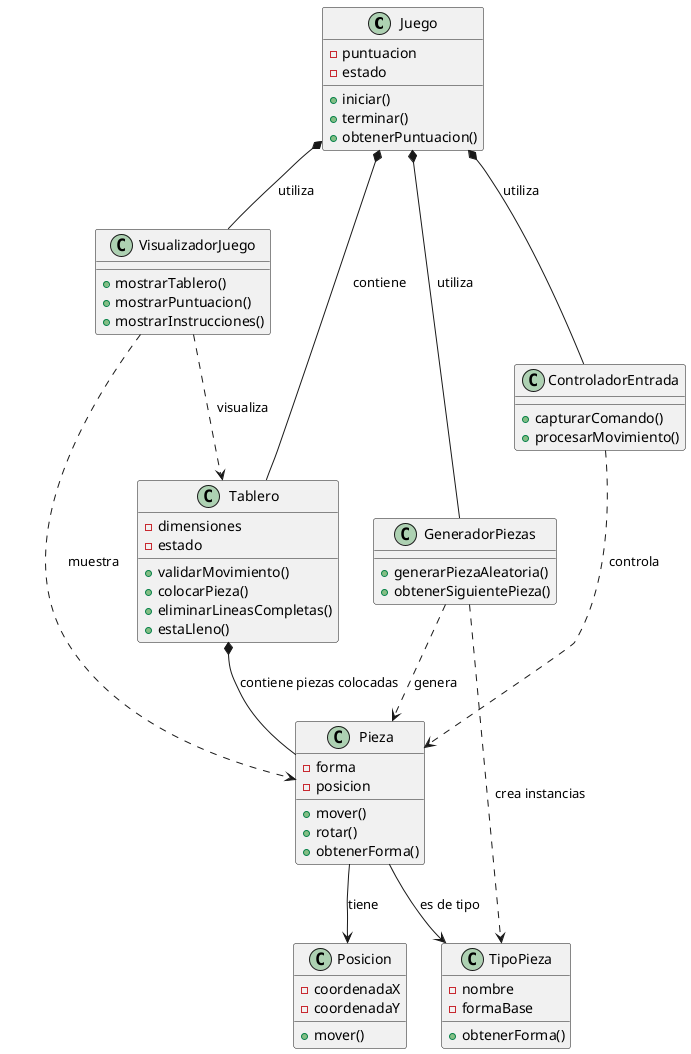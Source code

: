@startuml

class Juego {
    - puntuacion
    - estado
    + iniciar()
    + terminar()
    + obtenerPuntuacion()
}

class Tablero {
    - dimensiones
    - estado
    + validarMovimiento()
    + colocarPieza()
    + eliminarLineasCompletas()
    + estaLleno()
}

class Pieza {
    - forma
    - posicion
    + mover()
    + rotar()
    + obtenerForma()
}

class Posicion {
    - coordenadaX
    - coordenadaY
    + mover()
}

class TipoPieza {
    - nombre
    - formaBase
    + obtenerForma()
}

class GeneradorPiezas {
    + generarPiezaAleatoria()
    + obtenerSiguientePieza()
}

class VisualizadorJuego {
    + mostrarTablero()
    + mostrarPuntuacion()
    + mostrarInstrucciones()
}

class ControladorEntrada {
    + capturarComando()
    + procesarMovimiento()
}


Juego *-- Tablero : "contiene"
Juego *-- VisualizadorJuego : "utiliza"
Juego *-- ControladorEntrada : "utiliza"
Juego *-- GeneradorPiezas : "utiliza"

Tablero *-- Pieza : "contiene piezas colocadas"

Pieza --> Posicion : "tiene"
Pieza --> TipoPieza : "es de tipo"

GeneradorPiezas ..> TipoPieza : "crea instancias"
GeneradorPiezas ..> Pieza : "genera"

VisualizadorJuego ..> Tablero : "visualiza"
VisualizadorJuego ..> Pieza : "muestra"

ControladorEntrada ..> Pieza : "controla"

@enduml